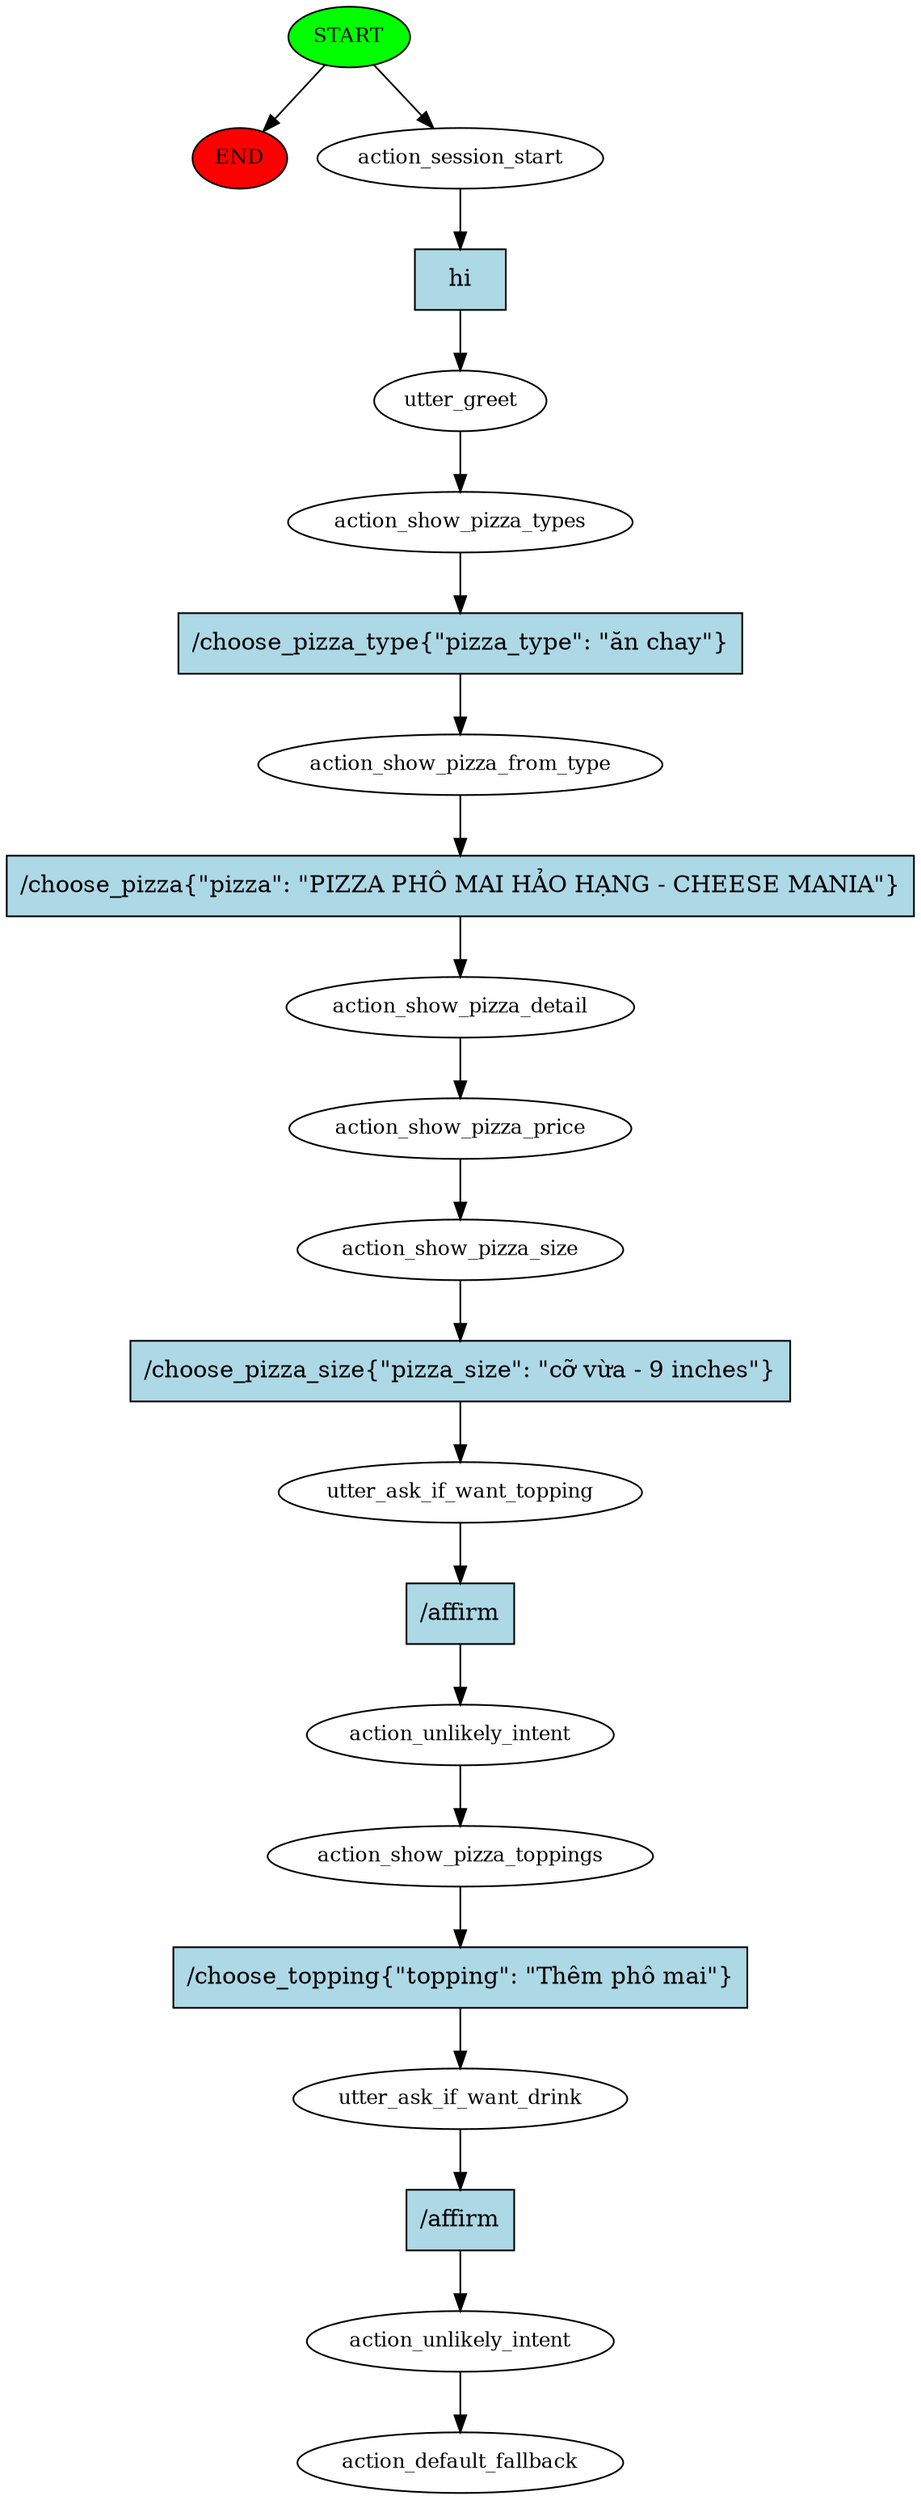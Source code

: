 digraph  {
0 [class="start active", fillcolor=green, fontsize=12, label=START, style=filled];
"-1" [class=end, fillcolor=red, fontsize=12, label=END, style=filled];
1 [class=active, fontsize=12, label=action_session_start];
2 [class=active, fontsize=12, label=utter_greet];
3 [class=active, fontsize=12, label=action_show_pizza_types];
4 [class=active, fontsize=12, label=action_show_pizza_from_type];
5 [class=active, fontsize=12, label=action_show_pizza_detail];
6 [class=active, fontsize=12, label=action_show_pizza_price];
7 [class=active, fontsize=12, label=action_show_pizza_size];
8 [class=active, fontsize=12, label=utter_ask_if_want_topping];
9 [class=active, fontsize=12, label=action_unlikely_intent];
10 [class=active, fontsize=12, label=action_show_pizza_toppings];
11 [class=active, fontsize=12, label=utter_ask_if_want_drink];
12 [class=active, fontsize=12, label=action_unlikely_intent];
13 [class="dashed active", fontsize=12, label=action_default_fallback];
14 [class="intent active", fillcolor=lightblue, label=hi, shape=rect, style=filled];
15 [class="intent active", fillcolor=lightblue, label="/choose_pizza_type{\"pizza_type\": \"ăn chay\"}", shape=rect, style=filled];
16 [class="intent active", fillcolor=lightblue, label="/choose_pizza{\"pizza\": \"PIZZA PHÔ MAI HẢO HẠNG - CHEESE MANIA\"}", shape=rect, style=filled];
17 [class="intent active", fillcolor=lightblue, label="/choose_pizza_size{\"pizza_size\": \"cỡ vừa - 9 inches\"}", shape=rect, style=filled];
18 [class="intent active", fillcolor=lightblue, label="/affirm", shape=rect, style=filled];
19 [class="intent active", fillcolor=lightblue, label="/choose_topping{\"topping\": \"Thêm phô mai\"}", shape=rect, style=filled];
20 [class="intent active", fillcolor=lightblue, label="/affirm", shape=rect, style=filled];
0 -> "-1"  [class="", key=NONE, label=""];
0 -> 1  [class=active, key=NONE, label=""];
1 -> 14  [class=active, key=0];
2 -> 3  [class=active, key=NONE, label=""];
3 -> 15  [class=active, key=0];
4 -> 16  [class=active, key=0];
5 -> 6  [class=active, key=NONE, label=""];
6 -> 7  [class=active, key=NONE, label=""];
7 -> 17  [class=active, key=0];
8 -> 18  [class=active, key=0];
9 -> 10  [class=active, key=NONE, label=""];
10 -> 19  [class=active, key=0];
11 -> 20  [class=active, key=0];
12 -> 13  [class=active, key=NONE, label=""];
14 -> 2  [class=active, key=0];
15 -> 4  [class=active, key=0];
16 -> 5  [class=active, key=0];
17 -> 8  [class=active, key=0];
18 -> 9  [class=active, key=0];
19 -> 11  [class=active, key=0];
20 -> 12  [class=active, key=0];
}
